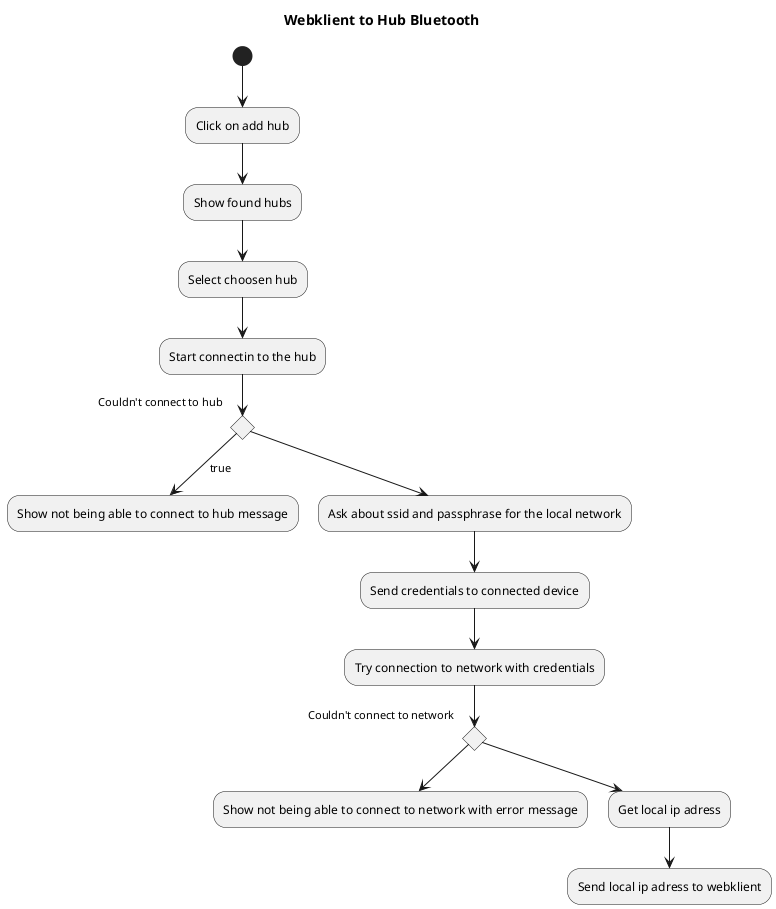 @startuml Hub Flowchart diagram
title Webklient to Hub Bluetooth

(*) --> "Click on add hub"
--> "Show found hubs"
--> "Select choosen hub"
--> "Start connectin to the hub"

if "Couldn't connect to hub" then
  -->[true] "Show not being able to connect to hub message"
else 
endif


-->"Ask about ssid and passphrase for the local network"

-->"Send credentials to connected device"

-->"Try connection to network with credentials"

if "Couldn't connect to network" then
 -->"Show not being able to connect to network with error message"
else
endif

-->"Get local ip adress"

-->"Send local ip adress to webklient"



@enduml